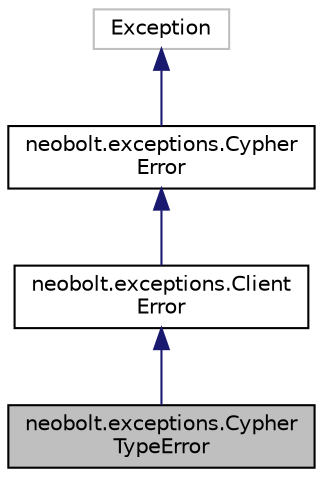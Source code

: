 digraph "neobolt.exceptions.CypherTypeError"
{
 // LATEX_PDF_SIZE
  edge [fontname="Helvetica",fontsize="10",labelfontname="Helvetica",labelfontsize="10"];
  node [fontname="Helvetica",fontsize="10",shape=record];
  Node1 [label="neobolt.exceptions.Cypher\lTypeError",height=0.2,width=0.4,color="black", fillcolor="grey75", style="filled", fontcolor="black",tooltip=" "];
  Node2 -> Node1 [dir="back",color="midnightblue",fontsize="10",style="solid",fontname="Helvetica"];
  Node2 [label="neobolt.exceptions.Client\lError",height=0.2,width=0.4,color="black", fillcolor="white", style="filled",URL="$d8/dd4/classneobolt_1_1exceptions_1_1_client_error.html",tooltip=" "];
  Node3 -> Node2 [dir="back",color="midnightblue",fontsize="10",style="solid",fontname="Helvetica"];
  Node3 [label="neobolt.exceptions.Cypher\lError",height=0.2,width=0.4,color="black", fillcolor="white", style="filled",URL="$d9/d07/classneobolt_1_1exceptions_1_1_cypher_error.html",tooltip=" "];
  Node4 -> Node3 [dir="back",color="midnightblue",fontsize="10",style="solid",fontname="Helvetica"];
  Node4 [label="Exception",height=0.2,width=0.4,color="grey75", fillcolor="white", style="filled",tooltip=" "];
}
